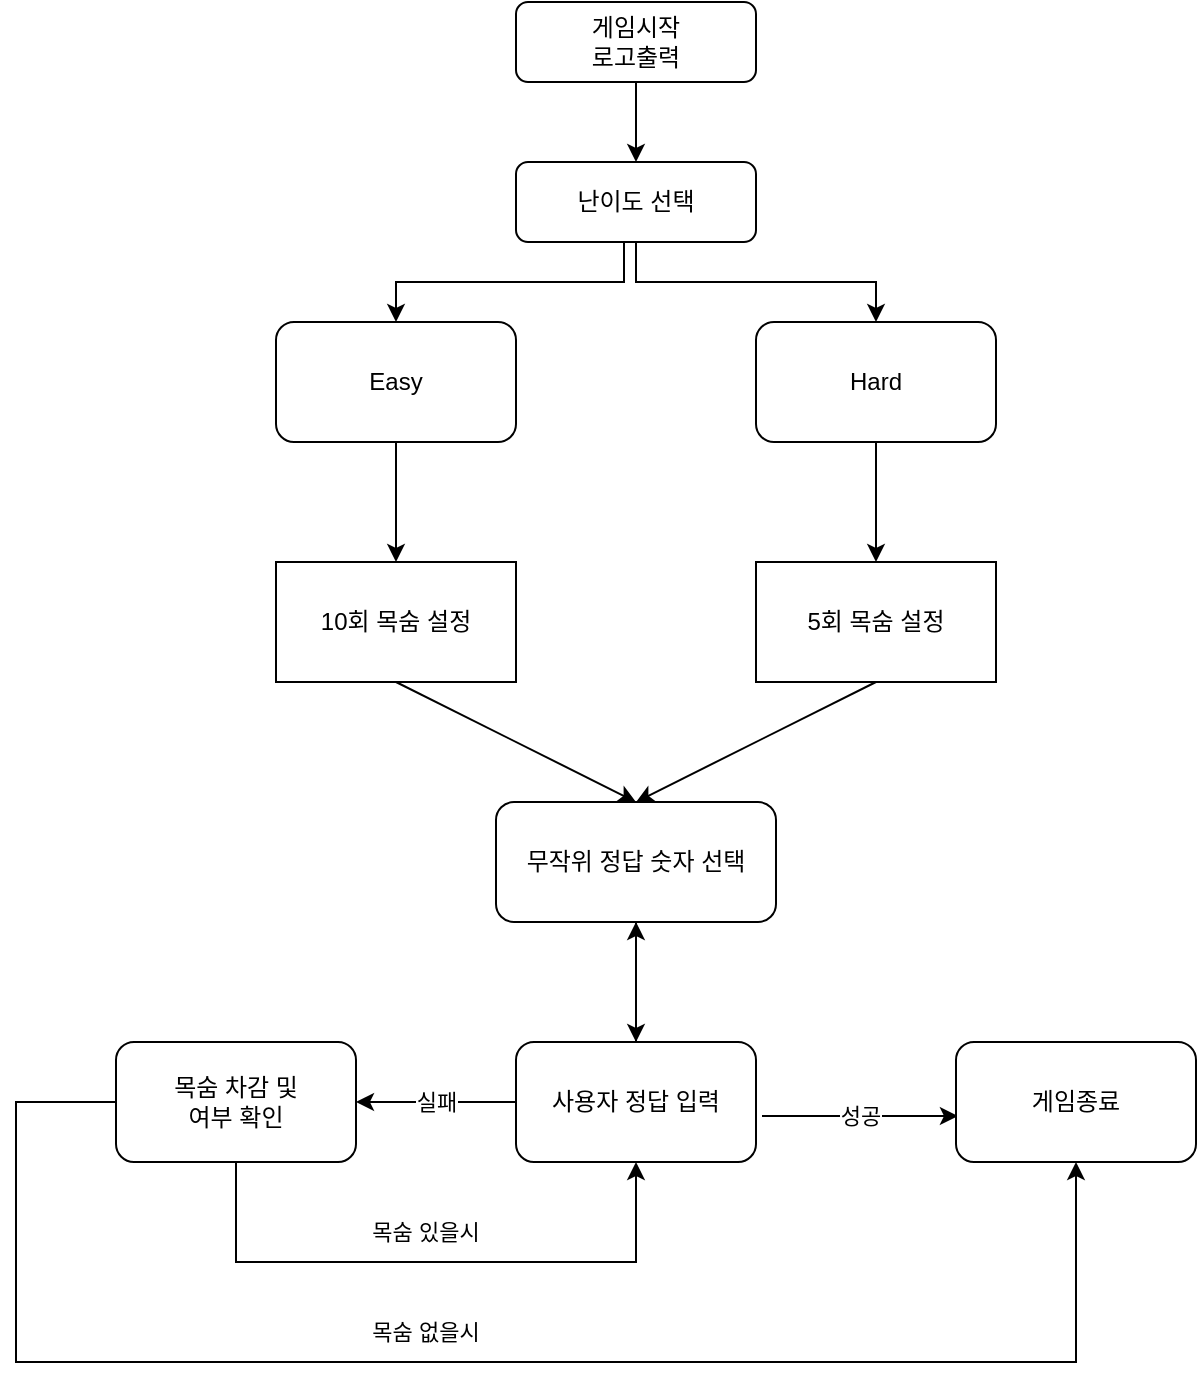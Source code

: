 <mxfile version="22.1.7" type="device">
  <diagram id="C5RBs43oDa-KdzZeNtuy" name="Page-1">
    <mxGraphModel dx="792" dy="1104" grid="1" gridSize="10" guides="1" tooltips="1" connect="1" arrows="1" fold="1" page="1" pageScale="1" pageWidth="827" pageHeight="1169" math="0" shadow="0">
      <root>
        <mxCell id="WIyWlLk6GJQsqaUBKTNV-0" />
        <mxCell id="WIyWlLk6GJQsqaUBKTNV-1" parent="WIyWlLk6GJQsqaUBKTNV-0" />
        <mxCell id="WIyWlLk6GJQsqaUBKTNV-3" value="게임시작&lt;br&gt;로고출력" style="rounded=1;whiteSpace=wrap;html=1;fontSize=12;glass=0;strokeWidth=1;shadow=0;" parent="WIyWlLk6GJQsqaUBKTNV-1" vertex="1">
          <mxGeometry x="330" y="80" width="120" height="40" as="geometry" />
        </mxCell>
        <mxCell id="ein5JbR3kFIQ6CmvPkge-0" value="난이도 선택" style="rounded=1;whiteSpace=wrap;html=1;" vertex="1" parent="WIyWlLk6GJQsqaUBKTNV-1">
          <mxGeometry x="330" y="160" width="120" height="40" as="geometry" />
        </mxCell>
        <mxCell id="ein5JbR3kFIQ6CmvPkge-4" value="Easy" style="rounded=1;whiteSpace=wrap;html=1;" vertex="1" parent="WIyWlLk6GJQsqaUBKTNV-1">
          <mxGeometry x="210" y="240" width="120" height="60" as="geometry" />
        </mxCell>
        <mxCell id="ein5JbR3kFIQ6CmvPkge-5" value="Hard" style="rounded=1;whiteSpace=wrap;html=1;" vertex="1" parent="WIyWlLk6GJQsqaUBKTNV-1">
          <mxGeometry x="450" y="240" width="120" height="60" as="geometry" />
        </mxCell>
        <mxCell id="ein5JbR3kFIQ6CmvPkge-6" value="" style="endArrow=classic;html=1;rounded=0;exitX=0.45;exitY=1;exitDx=0;exitDy=0;exitPerimeter=0;entryX=0.5;entryY=0;entryDx=0;entryDy=0;" edge="1" parent="WIyWlLk6GJQsqaUBKTNV-1" source="ein5JbR3kFIQ6CmvPkge-0" target="ein5JbR3kFIQ6CmvPkge-4">
          <mxGeometry width="50" height="50" relative="1" as="geometry">
            <mxPoint x="380" y="590" as="sourcePoint" />
            <mxPoint x="430" y="540" as="targetPoint" />
            <Array as="points">
              <mxPoint x="384" y="220" />
              <mxPoint x="270" y="220" />
            </Array>
          </mxGeometry>
        </mxCell>
        <mxCell id="ein5JbR3kFIQ6CmvPkge-7" value="" style="endArrow=classic;html=1;rounded=0;exitX=0.5;exitY=1;exitDx=0;exitDy=0;entryX=0.5;entryY=0;entryDx=0;entryDy=0;" edge="1" parent="WIyWlLk6GJQsqaUBKTNV-1" source="ein5JbR3kFIQ6CmvPkge-0" target="ein5JbR3kFIQ6CmvPkge-5">
          <mxGeometry width="50" height="50" relative="1" as="geometry">
            <mxPoint x="370" y="450" as="sourcePoint" />
            <mxPoint x="430" y="540" as="targetPoint" />
            <Array as="points">
              <mxPoint x="390" y="220" />
              <mxPoint x="510" y="220" />
            </Array>
          </mxGeometry>
        </mxCell>
        <mxCell id="ein5JbR3kFIQ6CmvPkge-8" value="10회 목숨 설정" style="rounded=0;whiteSpace=wrap;html=1;" vertex="1" parent="WIyWlLk6GJQsqaUBKTNV-1">
          <mxGeometry x="210" y="360" width="120" height="60" as="geometry" />
        </mxCell>
        <mxCell id="ein5JbR3kFIQ6CmvPkge-9" value="5회 목숨 설정" style="rounded=0;whiteSpace=wrap;html=1;" vertex="1" parent="WIyWlLk6GJQsqaUBKTNV-1">
          <mxGeometry x="450" y="360" width="120" height="60" as="geometry" />
        </mxCell>
        <mxCell id="ein5JbR3kFIQ6CmvPkge-10" value="" style="endArrow=classic;html=1;rounded=0;exitX=0.5;exitY=1;exitDx=0;exitDy=0;entryX=0.5;entryY=0;entryDx=0;entryDy=0;" edge="1" parent="WIyWlLk6GJQsqaUBKTNV-1" source="ein5JbR3kFIQ6CmvPkge-4" target="ein5JbR3kFIQ6CmvPkge-8">
          <mxGeometry width="50" height="50" relative="1" as="geometry">
            <mxPoint x="380" y="590" as="sourcePoint" />
            <mxPoint x="430" y="540" as="targetPoint" />
          </mxGeometry>
        </mxCell>
        <mxCell id="ein5JbR3kFIQ6CmvPkge-11" value="" style="endArrow=classic;html=1;rounded=0;exitX=0.5;exitY=1;exitDx=0;exitDy=0;entryX=0.5;entryY=0;entryDx=0;entryDy=0;" edge="1" parent="WIyWlLk6GJQsqaUBKTNV-1" source="ein5JbR3kFIQ6CmvPkge-5" target="ein5JbR3kFIQ6CmvPkge-9">
          <mxGeometry width="50" height="50" relative="1" as="geometry">
            <mxPoint x="380" y="590" as="sourcePoint" />
            <mxPoint x="430" y="540" as="targetPoint" />
          </mxGeometry>
        </mxCell>
        <mxCell id="ein5JbR3kFIQ6CmvPkge-12" value="무작위 정답 숫자 선택" style="rounded=1;whiteSpace=wrap;html=1;" vertex="1" parent="WIyWlLk6GJQsqaUBKTNV-1">
          <mxGeometry x="320" y="480" width="140" height="60" as="geometry" />
        </mxCell>
        <mxCell id="ein5JbR3kFIQ6CmvPkge-30" value="" style="edgeStyle=orthogonalEdgeStyle;rounded=0;orthogonalLoop=1;jettySize=auto;html=1;" edge="1" parent="WIyWlLk6GJQsqaUBKTNV-1" source="ein5JbR3kFIQ6CmvPkge-13" target="ein5JbR3kFIQ6CmvPkge-12">
          <mxGeometry relative="1" as="geometry" />
        </mxCell>
        <mxCell id="ein5JbR3kFIQ6CmvPkge-13" value="사용자 정답 입력" style="rounded=1;whiteSpace=wrap;html=1;" vertex="1" parent="WIyWlLk6GJQsqaUBKTNV-1">
          <mxGeometry x="330" y="600" width="120" height="60" as="geometry" />
        </mxCell>
        <mxCell id="ein5JbR3kFIQ6CmvPkge-14" value="" style="endArrow=classic;html=1;rounded=0;exitX=0.5;exitY=1;exitDx=0;exitDy=0;entryX=0.5;entryY=0;entryDx=0;entryDy=0;" edge="1" parent="WIyWlLk6GJQsqaUBKTNV-1" source="ein5JbR3kFIQ6CmvPkge-8" target="ein5JbR3kFIQ6CmvPkge-12">
          <mxGeometry width="50" height="50" relative="1" as="geometry">
            <mxPoint x="380" y="590" as="sourcePoint" />
            <mxPoint x="430" y="540" as="targetPoint" />
          </mxGeometry>
        </mxCell>
        <mxCell id="ein5JbR3kFIQ6CmvPkge-15" value="" style="endArrow=classic;html=1;rounded=0;exitX=0.5;exitY=1;exitDx=0;exitDy=0;entryX=0.5;entryY=0;entryDx=0;entryDy=0;" edge="1" parent="WIyWlLk6GJQsqaUBKTNV-1" source="ein5JbR3kFIQ6CmvPkge-9" target="ein5JbR3kFIQ6CmvPkge-12">
          <mxGeometry width="50" height="50" relative="1" as="geometry">
            <mxPoint x="380" y="590" as="sourcePoint" />
            <mxPoint x="430" y="540" as="targetPoint" />
          </mxGeometry>
        </mxCell>
        <mxCell id="ein5JbR3kFIQ6CmvPkge-16" value="" style="endArrow=classic;html=1;rounded=0;exitX=0.5;exitY=1;exitDx=0;exitDy=0;entryX=0.5;entryY=0;entryDx=0;entryDy=0;" edge="1" parent="WIyWlLk6GJQsqaUBKTNV-1" source="ein5JbR3kFIQ6CmvPkge-12" target="ein5JbR3kFIQ6CmvPkge-13">
          <mxGeometry width="50" height="50" relative="1" as="geometry">
            <mxPoint x="380" y="590" as="sourcePoint" />
            <mxPoint x="430" y="540" as="targetPoint" />
          </mxGeometry>
        </mxCell>
        <mxCell id="ein5JbR3kFIQ6CmvPkge-21" value="" style="endArrow=classic;html=1;rounded=0;exitX=1.025;exitY=0.617;exitDx=0;exitDy=0;exitPerimeter=0;entryX=0.008;entryY=0.617;entryDx=0;entryDy=0;entryPerimeter=0;" edge="1" parent="WIyWlLk6GJQsqaUBKTNV-1" source="ein5JbR3kFIQ6CmvPkge-13" target="ein5JbR3kFIQ6CmvPkge-23">
          <mxGeometry relative="1" as="geometry">
            <mxPoint x="360" y="560" as="sourcePoint" />
            <mxPoint x="520" y="637" as="targetPoint" />
          </mxGeometry>
        </mxCell>
        <mxCell id="ein5JbR3kFIQ6CmvPkge-22" value="성공" style="edgeLabel;resizable=0;html=1;align=center;verticalAlign=middle;" connectable="0" vertex="1" parent="ein5JbR3kFIQ6CmvPkge-21">
          <mxGeometry relative="1" as="geometry" />
        </mxCell>
        <mxCell id="ein5JbR3kFIQ6CmvPkge-23" value="게임종료" style="rounded=1;whiteSpace=wrap;html=1;" vertex="1" parent="WIyWlLk6GJQsqaUBKTNV-1">
          <mxGeometry x="550" y="600" width="120" height="60" as="geometry" />
        </mxCell>
        <mxCell id="ein5JbR3kFIQ6CmvPkge-26" value="" style="endArrow=classic;html=1;rounded=0;exitX=0;exitY=0.5;exitDx=0;exitDy=0;" edge="1" parent="WIyWlLk6GJQsqaUBKTNV-1" source="ein5JbR3kFIQ6CmvPkge-13">
          <mxGeometry relative="1" as="geometry">
            <mxPoint x="360" y="560" as="sourcePoint" />
            <mxPoint x="250" y="630" as="targetPoint" />
          </mxGeometry>
        </mxCell>
        <mxCell id="ein5JbR3kFIQ6CmvPkge-27" value="실패" style="edgeLabel;resizable=0;html=1;align=center;verticalAlign=middle;" connectable="0" vertex="1" parent="ein5JbR3kFIQ6CmvPkge-26">
          <mxGeometry relative="1" as="geometry" />
        </mxCell>
        <mxCell id="ein5JbR3kFIQ6CmvPkge-28" value="목숨 차감 및&lt;br&gt;여부 확인" style="rounded=1;whiteSpace=wrap;html=1;" vertex="1" parent="WIyWlLk6GJQsqaUBKTNV-1">
          <mxGeometry x="130" y="600" width="120" height="60" as="geometry" />
        </mxCell>
        <mxCell id="ein5JbR3kFIQ6CmvPkge-29" value="" style="endArrow=classic;html=1;rounded=0;exitX=0.5;exitY=1;exitDx=0;exitDy=0;entryX=0.5;entryY=1;entryDx=0;entryDy=0;" edge="1" parent="WIyWlLk6GJQsqaUBKTNV-1" source="ein5JbR3kFIQ6CmvPkge-28" target="ein5JbR3kFIQ6CmvPkge-13">
          <mxGeometry width="50" height="50" relative="1" as="geometry">
            <mxPoint x="380" y="590" as="sourcePoint" />
            <mxPoint x="430" y="540" as="targetPoint" />
            <Array as="points">
              <mxPoint x="190" y="710" />
              <mxPoint x="390" y="710" />
            </Array>
          </mxGeometry>
        </mxCell>
        <mxCell id="ein5JbR3kFIQ6CmvPkge-31" value="&lt;font style=&quot;font-size: 11px;&quot;&gt;목숨 있을시&lt;/font&gt;" style="text;html=1;strokeColor=none;fillColor=none;align=center;verticalAlign=middle;whiteSpace=wrap;rounded=0;" vertex="1" parent="WIyWlLk6GJQsqaUBKTNV-1">
          <mxGeometry x="250" y="680" width="70" height="30" as="geometry" />
        </mxCell>
        <mxCell id="ein5JbR3kFIQ6CmvPkge-32" value="" style="endArrow=classic;html=1;rounded=0;exitX=0;exitY=0.5;exitDx=0;exitDy=0;entryX=0.5;entryY=1;entryDx=0;entryDy=0;" edge="1" parent="WIyWlLk6GJQsqaUBKTNV-1" source="ein5JbR3kFIQ6CmvPkge-28" target="ein5JbR3kFIQ6CmvPkge-23">
          <mxGeometry width="50" height="50" relative="1" as="geometry">
            <mxPoint x="380" y="590" as="sourcePoint" />
            <mxPoint x="430" y="540" as="targetPoint" />
            <Array as="points">
              <mxPoint x="80" y="630" />
              <mxPoint x="80" y="760" />
              <mxPoint x="610" y="760" />
            </Array>
          </mxGeometry>
        </mxCell>
        <mxCell id="ein5JbR3kFIQ6CmvPkge-33" value="&lt;font style=&quot;font-size: 11px;&quot;&gt;목숨 없을시&lt;/font&gt;" style="text;html=1;strokeColor=none;fillColor=none;align=center;verticalAlign=middle;whiteSpace=wrap;rounded=0;" vertex="1" parent="WIyWlLk6GJQsqaUBKTNV-1">
          <mxGeometry x="250" y="730" width="70" height="30" as="geometry" />
        </mxCell>
        <mxCell id="ein5JbR3kFIQ6CmvPkge-34" value="" style="endArrow=classic;html=1;rounded=0;exitX=0.5;exitY=1;exitDx=0;exitDy=0;entryX=0.5;entryY=0;entryDx=0;entryDy=0;" edge="1" parent="WIyWlLk6GJQsqaUBKTNV-1" source="WIyWlLk6GJQsqaUBKTNV-3" target="ein5JbR3kFIQ6CmvPkge-0">
          <mxGeometry width="50" height="50" relative="1" as="geometry">
            <mxPoint x="380" y="590" as="sourcePoint" />
            <mxPoint x="430" y="540" as="targetPoint" />
          </mxGeometry>
        </mxCell>
      </root>
    </mxGraphModel>
  </diagram>
</mxfile>
